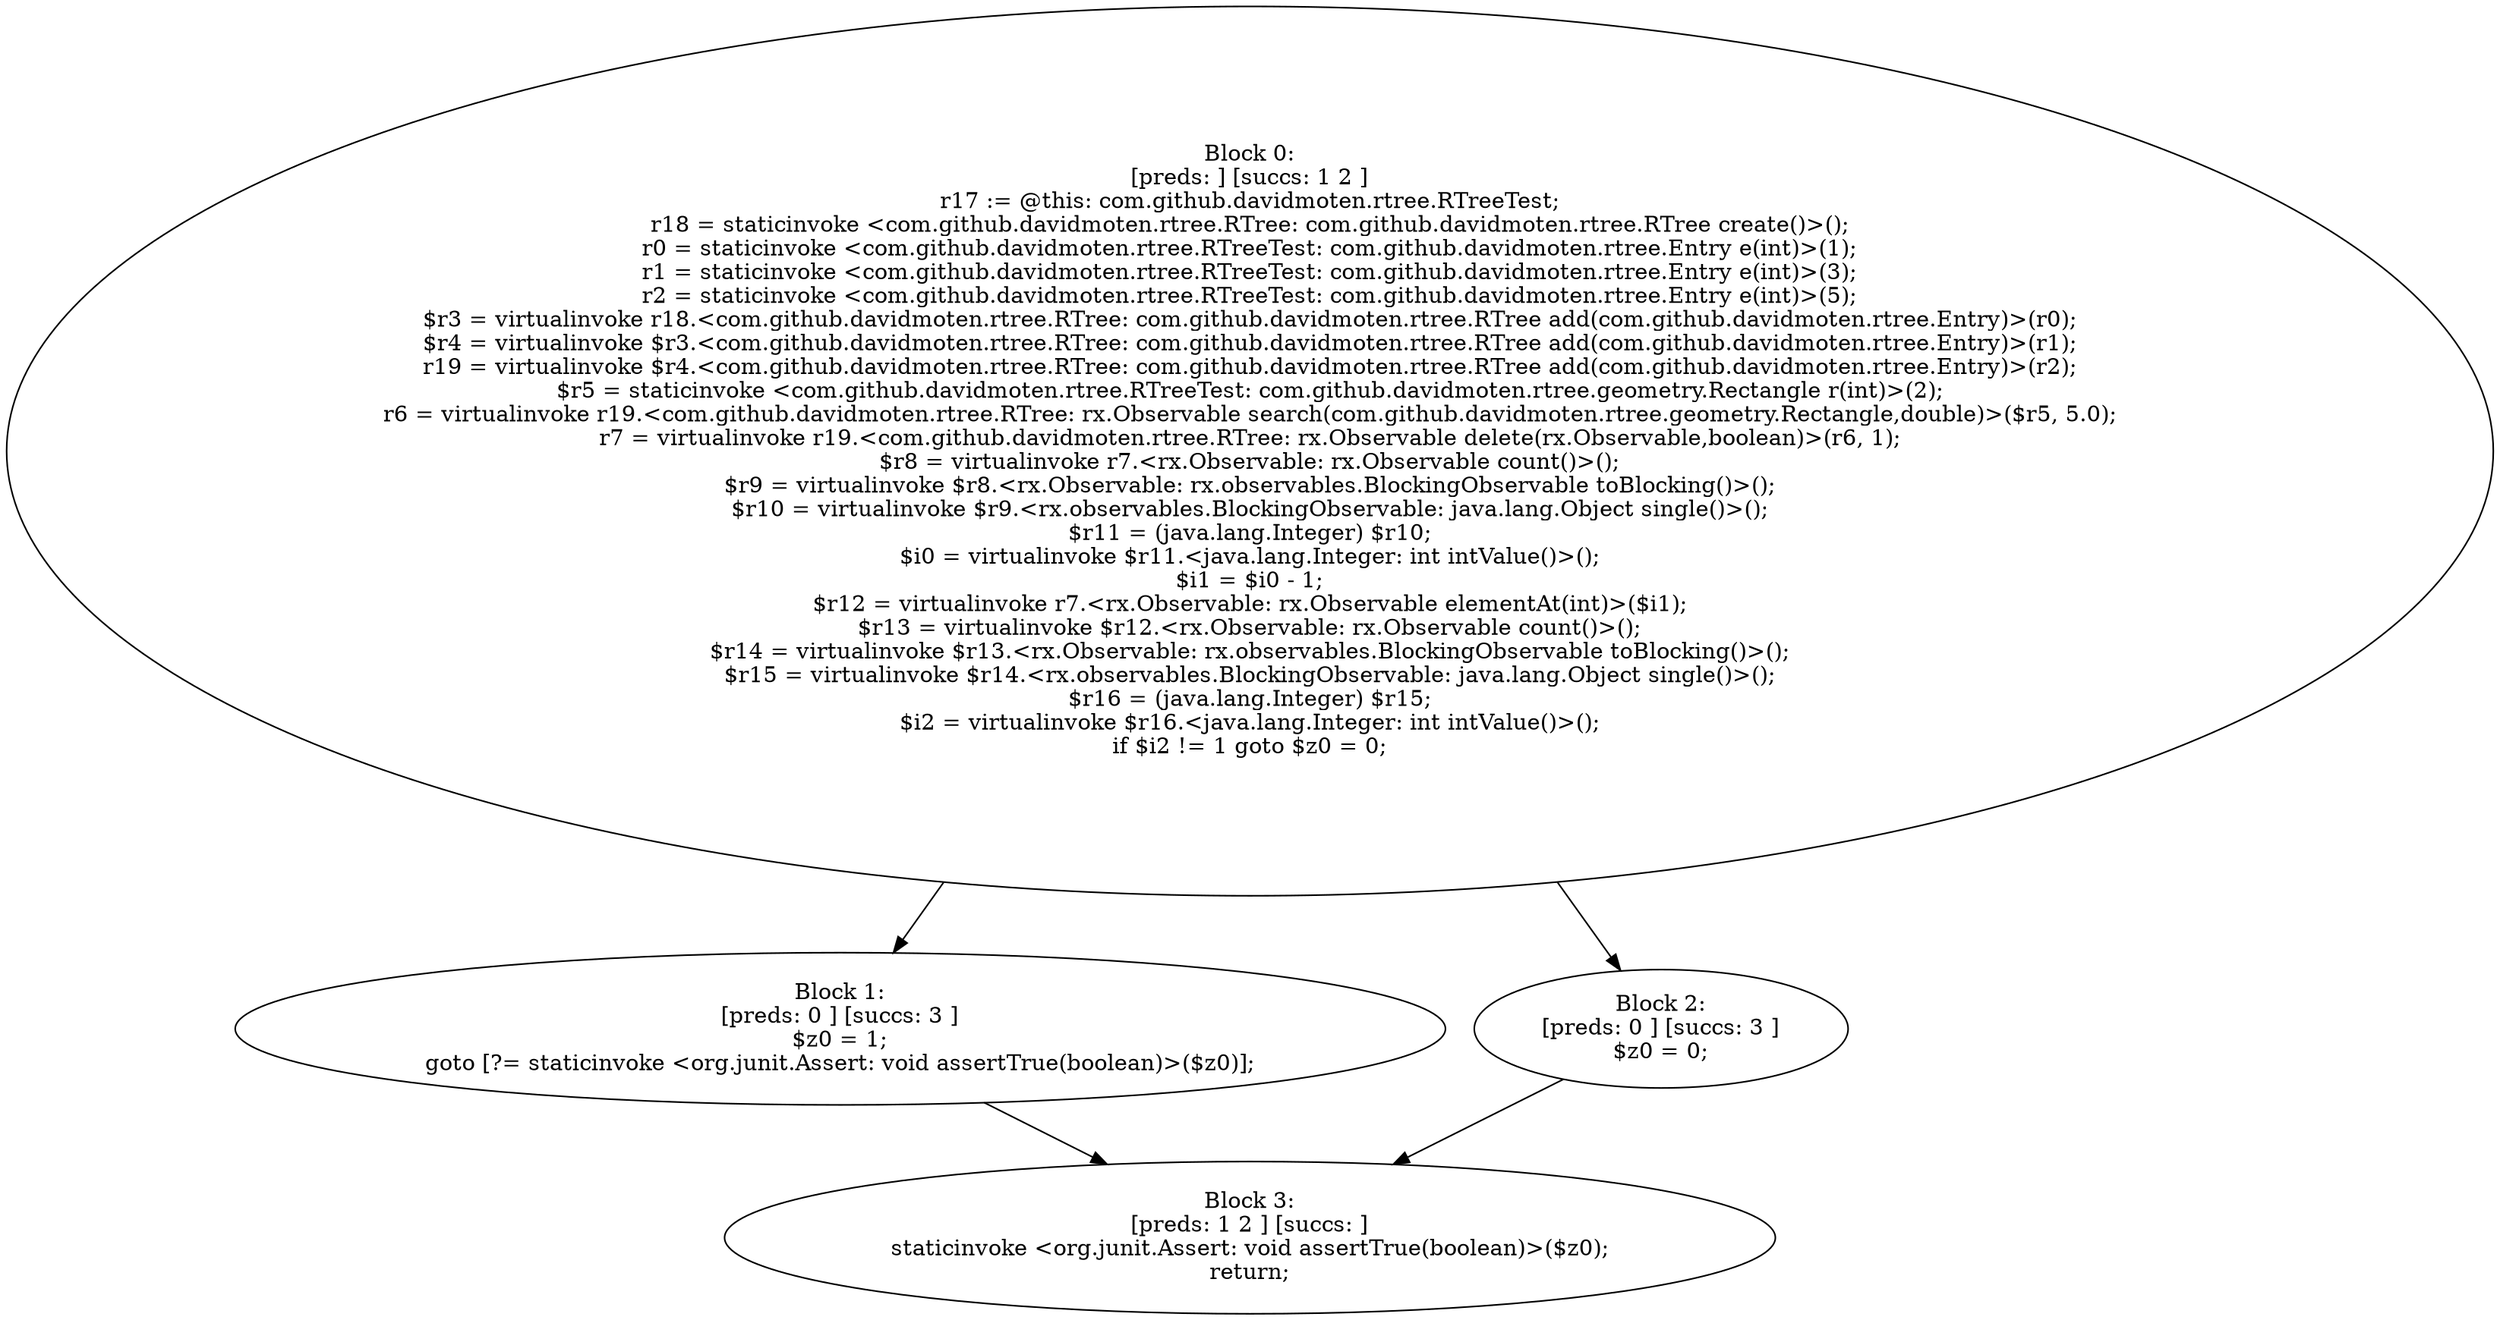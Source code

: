 digraph "unitGraph" {
    "Block 0:
[preds: ] [succs: 1 2 ]
r17 := @this: com.github.davidmoten.rtree.RTreeTest;
r18 = staticinvoke <com.github.davidmoten.rtree.RTree: com.github.davidmoten.rtree.RTree create()>();
r0 = staticinvoke <com.github.davidmoten.rtree.RTreeTest: com.github.davidmoten.rtree.Entry e(int)>(1);
r1 = staticinvoke <com.github.davidmoten.rtree.RTreeTest: com.github.davidmoten.rtree.Entry e(int)>(3);
r2 = staticinvoke <com.github.davidmoten.rtree.RTreeTest: com.github.davidmoten.rtree.Entry e(int)>(5);
$r3 = virtualinvoke r18.<com.github.davidmoten.rtree.RTree: com.github.davidmoten.rtree.RTree add(com.github.davidmoten.rtree.Entry)>(r0);
$r4 = virtualinvoke $r3.<com.github.davidmoten.rtree.RTree: com.github.davidmoten.rtree.RTree add(com.github.davidmoten.rtree.Entry)>(r1);
r19 = virtualinvoke $r4.<com.github.davidmoten.rtree.RTree: com.github.davidmoten.rtree.RTree add(com.github.davidmoten.rtree.Entry)>(r2);
$r5 = staticinvoke <com.github.davidmoten.rtree.RTreeTest: com.github.davidmoten.rtree.geometry.Rectangle r(int)>(2);
r6 = virtualinvoke r19.<com.github.davidmoten.rtree.RTree: rx.Observable search(com.github.davidmoten.rtree.geometry.Rectangle,double)>($r5, 5.0);
r7 = virtualinvoke r19.<com.github.davidmoten.rtree.RTree: rx.Observable delete(rx.Observable,boolean)>(r6, 1);
$r8 = virtualinvoke r7.<rx.Observable: rx.Observable count()>();
$r9 = virtualinvoke $r8.<rx.Observable: rx.observables.BlockingObservable toBlocking()>();
$r10 = virtualinvoke $r9.<rx.observables.BlockingObservable: java.lang.Object single()>();
$r11 = (java.lang.Integer) $r10;
$i0 = virtualinvoke $r11.<java.lang.Integer: int intValue()>();
$i1 = $i0 - 1;
$r12 = virtualinvoke r7.<rx.Observable: rx.Observable elementAt(int)>($i1);
$r13 = virtualinvoke $r12.<rx.Observable: rx.Observable count()>();
$r14 = virtualinvoke $r13.<rx.Observable: rx.observables.BlockingObservable toBlocking()>();
$r15 = virtualinvoke $r14.<rx.observables.BlockingObservable: java.lang.Object single()>();
$r16 = (java.lang.Integer) $r15;
$i2 = virtualinvoke $r16.<java.lang.Integer: int intValue()>();
if $i2 != 1 goto $z0 = 0;
"
    "Block 1:
[preds: 0 ] [succs: 3 ]
$z0 = 1;
goto [?= staticinvoke <org.junit.Assert: void assertTrue(boolean)>($z0)];
"
    "Block 2:
[preds: 0 ] [succs: 3 ]
$z0 = 0;
"
    "Block 3:
[preds: 1 2 ] [succs: ]
staticinvoke <org.junit.Assert: void assertTrue(boolean)>($z0);
return;
"
    "Block 0:
[preds: ] [succs: 1 2 ]
r17 := @this: com.github.davidmoten.rtree.RTreeTest;
r18 = staticinvoke <com.github.davidmoten.rtree.RTree: com.github.davidmoten.rtree.RTree create()>();
r0 = staticinvoke <com.github.davidmoten.rtree.RTreeTest: com.github.davidmoten.rtree.Entry e(int)>(1);
r1 = staticinvoke <com.github.davidmoten.rtree.RTreeTest: com.github.davidmoten.rtree.Entry e(int)>(3);
r2 = staticinvoke <com.github.davidmoten.rtree.RTreeTest: com.github.davidmoten.rtree.Entry e(int)>(5);
$r3 = virtualinvoke r18.<com.github.davidmoten.rtree.RTree: com.github.davidmoten.rtree.RTree add(com.github.davidmoten.rtree.Entry)>(r0);
$r4 = virtualinvoke $r3.<com.github.davidmoten.rtree.RTree: com.github.davidmoten.rtree.RTree add(com.github.davidmoten.rtree.Entry)>(r1);
r19 = virtualinvoke $r4.<com.github.davidmoten.rtree.RTree: com.github.davidmoten.rtree.RTree add(com.github.davidmoten.rtree.Entry)>(r2);
$r5 = staticinvoke <com.github.davidmoten.rtree.RTreeTest: com.github.davidmoten.rtree.geometry.Rectangle r(int)>(2);
r6 = virtualinvoke r19.<com.github.davidmoten.rtree.RTree: rx.Observable search(com.github.davidmoten.rtree.geometry.Rectangle,double)>($r5, 5.0);
r7 = virtualinvoke r19.<com.github.davidmoten.rtree.RTree: rx.Observable delete(rx.Observable,boolean)>(r6, 1);
$r8 = virtualinvoke r7.<rx.Observable: rx.Observable count()>();
$r9 = virtualinvoke $r8.<rx.Observable: rx.observables.BlockingObservable toBlocking()>();
$r10 = virtualinvoke $r9.<rx.observables.BlockingObservable: java.lang.Object single()>();
$r11 = (java.lang.Integer) $r10;
$i0 = virtualinvoke $r11.<java.lang.Integer: int intValue()>();
$i1 = $i0 - 1;
$r12 = virtualinvoke r7.<rx.Observable: rx.Observable elementAt(int)>($i1);
$r13 = virtualinvoke $r12.<rx.Observable: rx.Observable count()>();
$r14 = virtualinvoke $r13.<rx.Observable: rx.observables.BlockingObservable toBlocking()>();
$r15 = virtualinvoke $r14.<rx.observables.BlockingObservable: java.lang.Object single()>();
$r16 = (java.lang.Integer) $r15;
$i2 = virtualinvoke $r16.<java.lang.Integer: int intValue()>();
if $i2 != 1 goto $z0 = 0;
"->"Block 1:
[preds: 0 ] [succs: 3 ]
$z0 = 1;
goto [?= staticinvoke <org.junit.Assert: void assertTrue(boolean)>($z0)];
";
    "Block 0:
[preds: ] [succs: 1 2 ]
r17 := @this: com.github.davidmoten.rtree.RTreeTest;
r18 = staticinvoke <com.github.davidmoten.rtree.RTree: com.github.davidmoten.rtree.RTree create()>();
r0 = staticinvoke <com.github.davidmoten.rtree.RTreeTest: com.github.davidmoten.rtree.Entry e(int)>(1);
r1 = staticinvoke <com.github.davidmoten.rtree.RTreeTest: com.github.davidmoten.rtree.Entry e(int)>(3);
r2 = staticinvoke <com.github.davidmoten.rtree.RTreeTest: com.github.davidmoten.rtree.Entry e(int)>(5);
$r3 = virtualinvoke r18.<com.github.davidmoten.rtree.RTree: com.github.davidmoten.rtree.RTree add(com.github.davidmoten.rtree.Entry)>(r0);
$r4 = virtualinvoke $r3.<com.github.davidmoten.rtree.RTree: com.github.davidmoten.rtree.RTree add(com.github.davidmoten.rtree.Entry)>(r1);
r19 = virtualinvoke $r4.<com.github.davidmoten.rtree.RTree: com.github.davidmoten.rtree.RTree add(com.github.davidmoten.rtree.Entry)>(r2);
$r5 = staticinvoke <com.github.davidmoten.rtree.RTreeTest: com.github.davidmoten.rtree.geometry.Rectangle r(int)>(2);
r6 = virtualinvoke r19.<com.github.davidmoten.rtree.RTree: rx.Observable search(com.github.davidmoten.rtree.geometry.Rectangle,double)>($r5, 5.0);
r7 = virtualinvoke r19.<com.github.davidmoten.rtree.RTree: rx.Observable delete(rx.Observable,boolean)>(r6, 1);
$r8 = virtualinvoke r7.<rx.Observable: rx.Observable count()>();
$r9 = virtualinvoke $r8.<rx.Observable: rx.observables.BlockingObservable toBlocking()>();
$r10 = virtualinvoke $r9.<rx.observables.BlockingObservable: java.lang.Object single()>();
$r11 = (java.lang.Integer) $r10;
$i0 = virtualinvoke $r11.<java.lang.Integer: int intValue()>();
$i1 = $i0 - 1;
$r12 = virtualinvoke r7.<rx.Observable: rx.Observable elementAt(int)>($i1);
$r13 = virtualinvoke $r12.<rx.Observable: rx.Observable count()>();
$r14 = virtualinvoke $r13.<rx.Observable: rx.observables.BlockingObservable toBlocking()>();
$r15 = virtualinvoke $r14.<rx.observables.BlockingObservable: java.lang.Object single()>();
$r16 = (java.lang.Integer) $r15;
$i2 = virtualinvoke $r16.<java.lang.Integer: int intValue()>();
if $i2 != 1 goto $z0 = 0;
"->"Block 2:
[preds: 0 ] [succs: 3 ]
$z0 = 0;
";
    "Block 1:
[preds: 0 ] [succs: 3 ]
$z0 = 1;
goto [?= staticinvoke <org.junit.Assert: void assertTrue(boolean)>($z0)];
"->"Block 3:
[preds: 1 2 ] [succs: ]
staticinvoke <org.junit.Assert: void assertTrue(boolean)>($z0);
return;
";
    "Block 2:
[preds: 0 ] [succs: 3 ]
$z0 = 0;
"->"Block 3:
[preds: 1 2 ] [succs: ]
staticinvoke <org.junit.Assert: void assertTrue(boolean)>($z0);
return;
";
}
